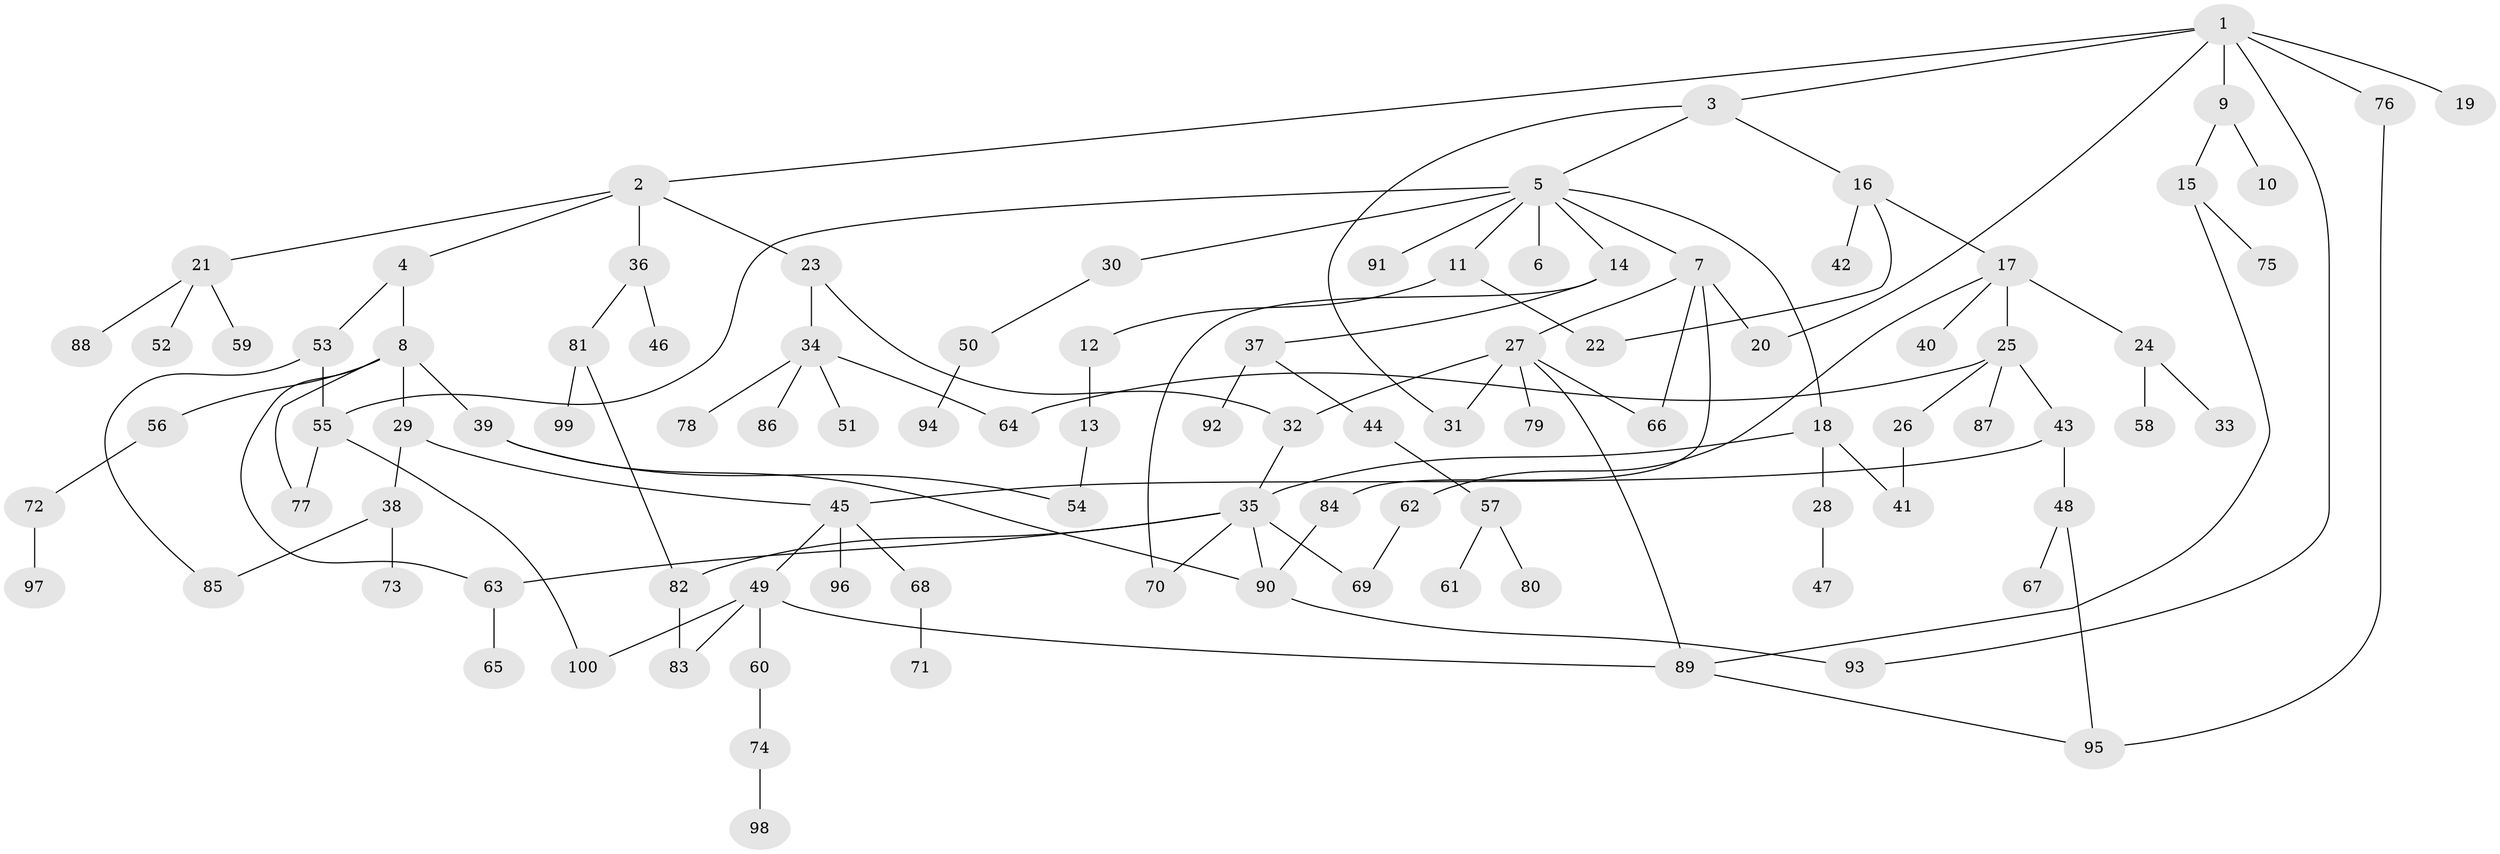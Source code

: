 // Generated by graph-tools (version 1.1) at 2025/38/02/21/25 10:38:51]
// undirected, 100 vertices, 125 edges
graph export_dot {
graph [start="1"]
  node [color=gray90,style=filled];
  1;
  2;
  3;
  4;
  5;
  6;
  7;
  8;
  9;
  10;
  11;
  12;
  13;
  14;
  15;
  16;
  17;
  18;
  19;
  20;
  21;
  22;
  23;
  24;
  25;
  26;
  27;
  28;
  29;
  30;
  31;
  32;
  33;
  34;
  35;
  36;
  37;
  38;
  39;
  40;
  41;
  42;
  43;
  44;
  45;
  46;
  47;
  48;
  49;
  50;
  51;
  52;
  53;
  54;
  55;
  56;
  57;
  58;
  59;
  60;
  61;
  62;
  63;
  64;
  65;
  66;
  67;
  68;
  69;
  70;
  71;
  72;
  73;
  74;
  75;
  76;
  77;
  78;
  79;
  80;
  81;
  82;
  83;
  84;
  85;
  86;
  87;
  88;
  89;
  90;
  91;
  92;
  93;
  94;
  95;
  96;
  97;
  98;
  99;
  100;
  1 -- 2;
  1 -- 3;
  1 -- 9;
  1 -- 19;
  1 -- 20;
  1 -- 76;
  1 -- 93;
  2 -- 4;
  2 -- 21;
  2 -- 23;
  2 -- 36;
  3 -- 5;
  3 -- 16;
  3 -- 31;
  4 -- 8;
  4 -- 53;
  5 -- 6;
  5 -- 7;
  5 -- 11;
  5 -- 14;
  5 -- 18;
  5 -- 30;
  5 -- 91;
  5 -- 55;
  7 -- 27;
  7 -- 84;
  7 -- 66;
  7 -- 20;
  8 -- 29;
  8 -- 39;
  8 -- 56;
  8 -- 63;
  8 -- 77;
  9 -- 10;
  9 -- 15;
  11 -- 12;
  11 -- 22;
  12 -- 13;
  13 -- 54;
  14 -- 37;
  14 -- 70;
  15 -- 75;
  15 -- 89;
  16 -- 17;
  16 -- 22;
  16 -- 42;
  17 -- 24;
  17 -- 25;
  17 -- 40;
  17 -- 62;
  18 -- 28;
  18 -- 35;
  18 -- 41;
  21 -- 52;
  21 -- 59;
  21 -- 88;
  23 -- 34;
  23 -- 32;
  24 -- 33;
  24 -- 58;
  25 -- 26;
  25 -- 43;
  25 -- 64;
  25 -- 87;
  26 -- 41;
  27 -- 31;
  27 -- 32;
  27 -- 66;
  27 -- 79;
  27 -- 89;
  28 -- 47;
  29 -- 38;
  29 -- 45;
  30 -- 50;
  32 -- 35;
  34 -- 51;
  34 -- 78;
  34 -- 86;
  34 -- 64;
  35 -- 70;
  35 -- 82;
  35 -- 69;
  35 -- 63;
  35 -- 90;
  36 -- 46;
  36 -- 81;
  37 -- 44;
  37 -- 92;
  38 -- 73;
  38 -- 85;
  39 -- 90;
  39 -- 54;
  43 -- 48;
  43 -- 45;
  44 -- 57;
  45 -- 49;
  45 -- 68;
  45 -- 96;
  48 -- 67;
  48 -- 95;
  49 -- 60;
  49 -- 83;
  49 -- 100;
  49 -- 89;
  50 -- 94;
  53 -- 55;
  53 -- 85;
  55 -- 77;
  55 -- 100;
  56 -- 72;
  57 -- 61;
  57 -- 80;
  60 -- 74;
  62 -- 69;
  63 -- 65;
  68 -- 71;
  72 -- 97;
  74 -- 98;
  76 -- 95;
  81 -- 99;
  81 -- 82;
  82 -- 83;
  84 -- 90;
  89 -- 95;
  90 -- 93;
}
